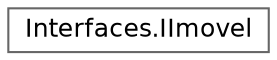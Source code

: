 digraph "Graphical Class Hierarchy"
{
 // LATEX_PDF_SIZE
  bgcolor="transparent";
  edge [fontname=Helvetica,fontsize=12,labelfontname=Helvetica,labelfontsize=10];
  node [fontname=Helvetica,fontsize=12,shape=box,height=0.2,width=0.4];
  rankdir="LR";
  Node0 [id="Node000000",label="Interfaces.IImovel",height=0.2,width=0.4,color="grey40", fillcolor="white", style="filled",URL="$interface_interfaces_1_1_i_imovel.html",tooltip=" "];
}
